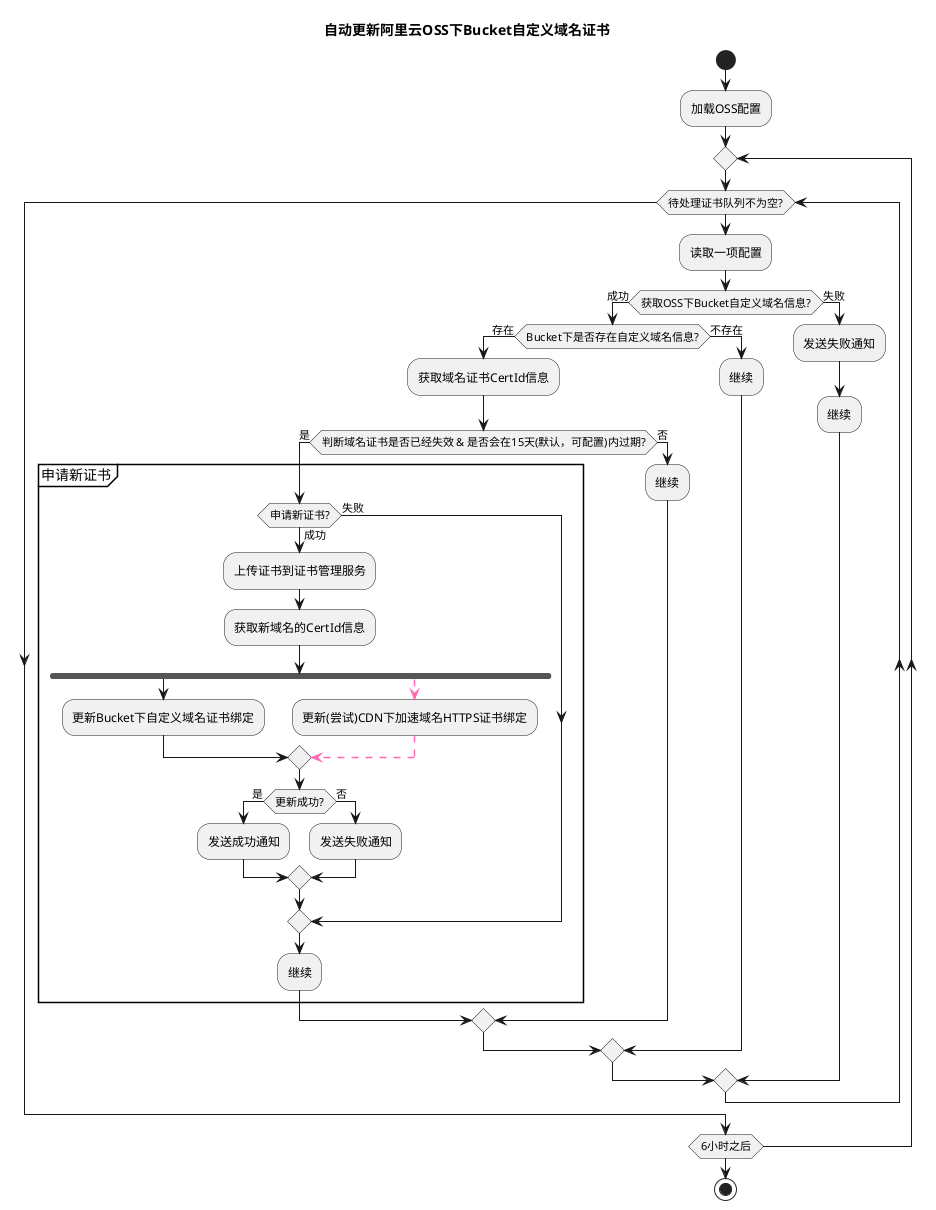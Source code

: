 @startuml

title: 自动更新阿里云OSS下Bucket自定义域名证书

start
:加载OSS配置;
repeat
while (待处理证书队列不为空?)
  :读取一项配置;
  if (获取OSS下Bucket自定义域名信息?) is (成功) then
    if (Bucket下是否存在自定义域名信息?) is (存在) then
      :获取域名证书CertId信息;
      if (判断域名证书是否已经失效 & 是否会在15天(默认，可配置)内过期?) is (是) then
              group 申请新证书
                if (申请新证书?) is (成功) then
                  :上传证书到证书管理服务;
                  :获取新域名的CertId信息;
                  fork
                    :更新Bucket下自定义域名证书绑定;
                  fork again
                    -[#hotpink,dashed]->
                    :更新(尝试)CDN下加速域名HTTPS证书绑定;
                    -[#hotpink,dashed]->
                  end merge
                  if (更新成功?) is (是) then
                    :发送成功通知;
                  else (否)
                    :发送失败通知;
                  endif
                else (失败)
                endif
                :继续;
              end group
            else (否)
              :继续;
            endif
    else (不存在)
    :继续;
    endif
  else (失败)
    :发送失败通知;
    :继续;
  endif
endwhile
repeat while(6小时之后)
stop

@enduml